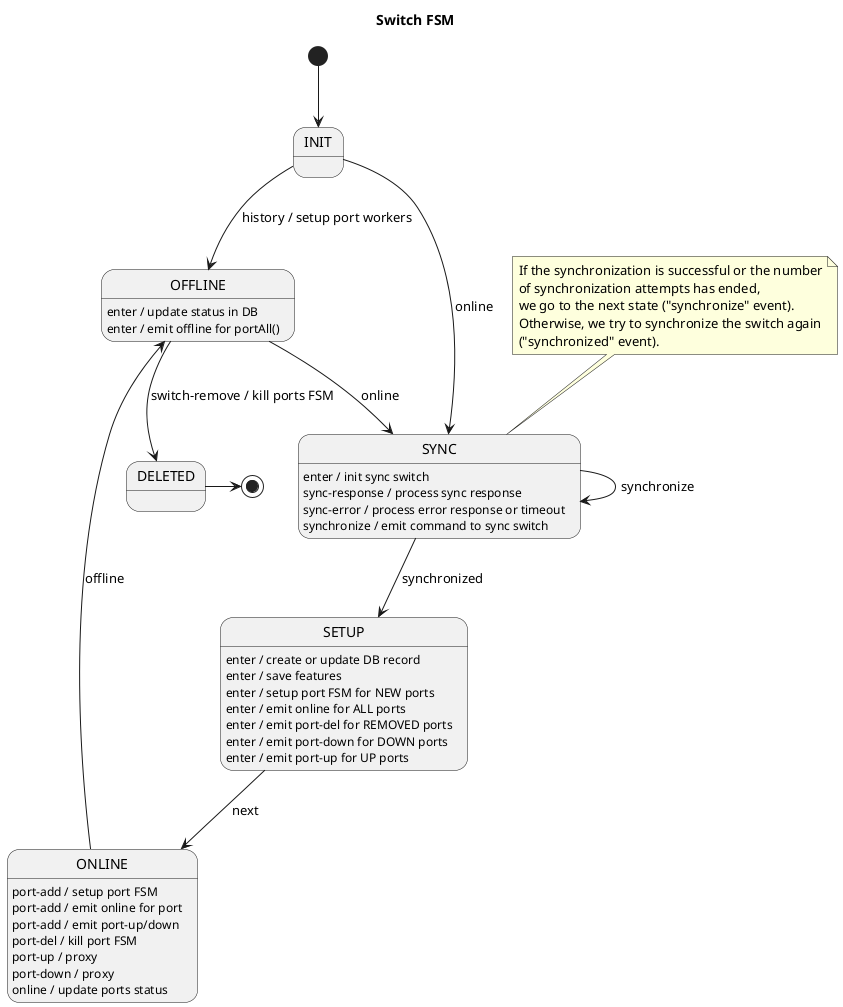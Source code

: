 Internal data:
* switchId
* list of portNumber+upState

Input signals:
* history
* online
* offline
* port-add
* port-del
* port-up
* port-down

Output signals:
* online
* offline
* setup-port
* remove-port
* port-up
* port-down

@startuml
title Switch FSM

[*] --> INIT

INIT --> OFFLINE : history / setup port workers
INIT --> SYNC : online

SYNC : enter / init sync switch
SYNC : sync-response / process sync response
SYNC : sync-error / process error response or timeout
SYNC : synchronize / emit command to sync switch
SYNC --> SYNC : synchronize
note top: If the synchronization is successful or the number\nof synchronization attempts has ended,\nwe go to the next state ("synchronize" event).\nOtherwise, we try to synchronize the switch again\n("synchronized" event).
SYNC --> SETUP : synchronized

SETUP : enter / create or update DB record
SETUP : enter / save features
SETUP : enter / setup port FSM for NEW ports
SETUP : enter / emit online for ALL ports
SETUP : enter / emit port-del for REMOVED ports
SETUP : enter / emit port-down for DOWN ports
SETUP : enter / emit port-up for UP ports
SETUP --> ONLINE : next

ONLINE : port-add / setup port FSM
ONLINE : port-add / emit online for port
ONLINE : port-add / emit port-up/down
ONLINE : port-del / kill port FSM
ONLINE : port-up / proxy
ONLINE : port-down / proxy
ONLINE : online / update ports status
ONLINE --> OFFLINE : offline

OFFLINE : enter / update status in DB
OFFLINE : enter / emit offline for portAll()
OFFLINE --> SYNC : online
OFFLINE --> DELETED: switch-remove / kill ports FSM
DELETED -> [*]

@enduml
